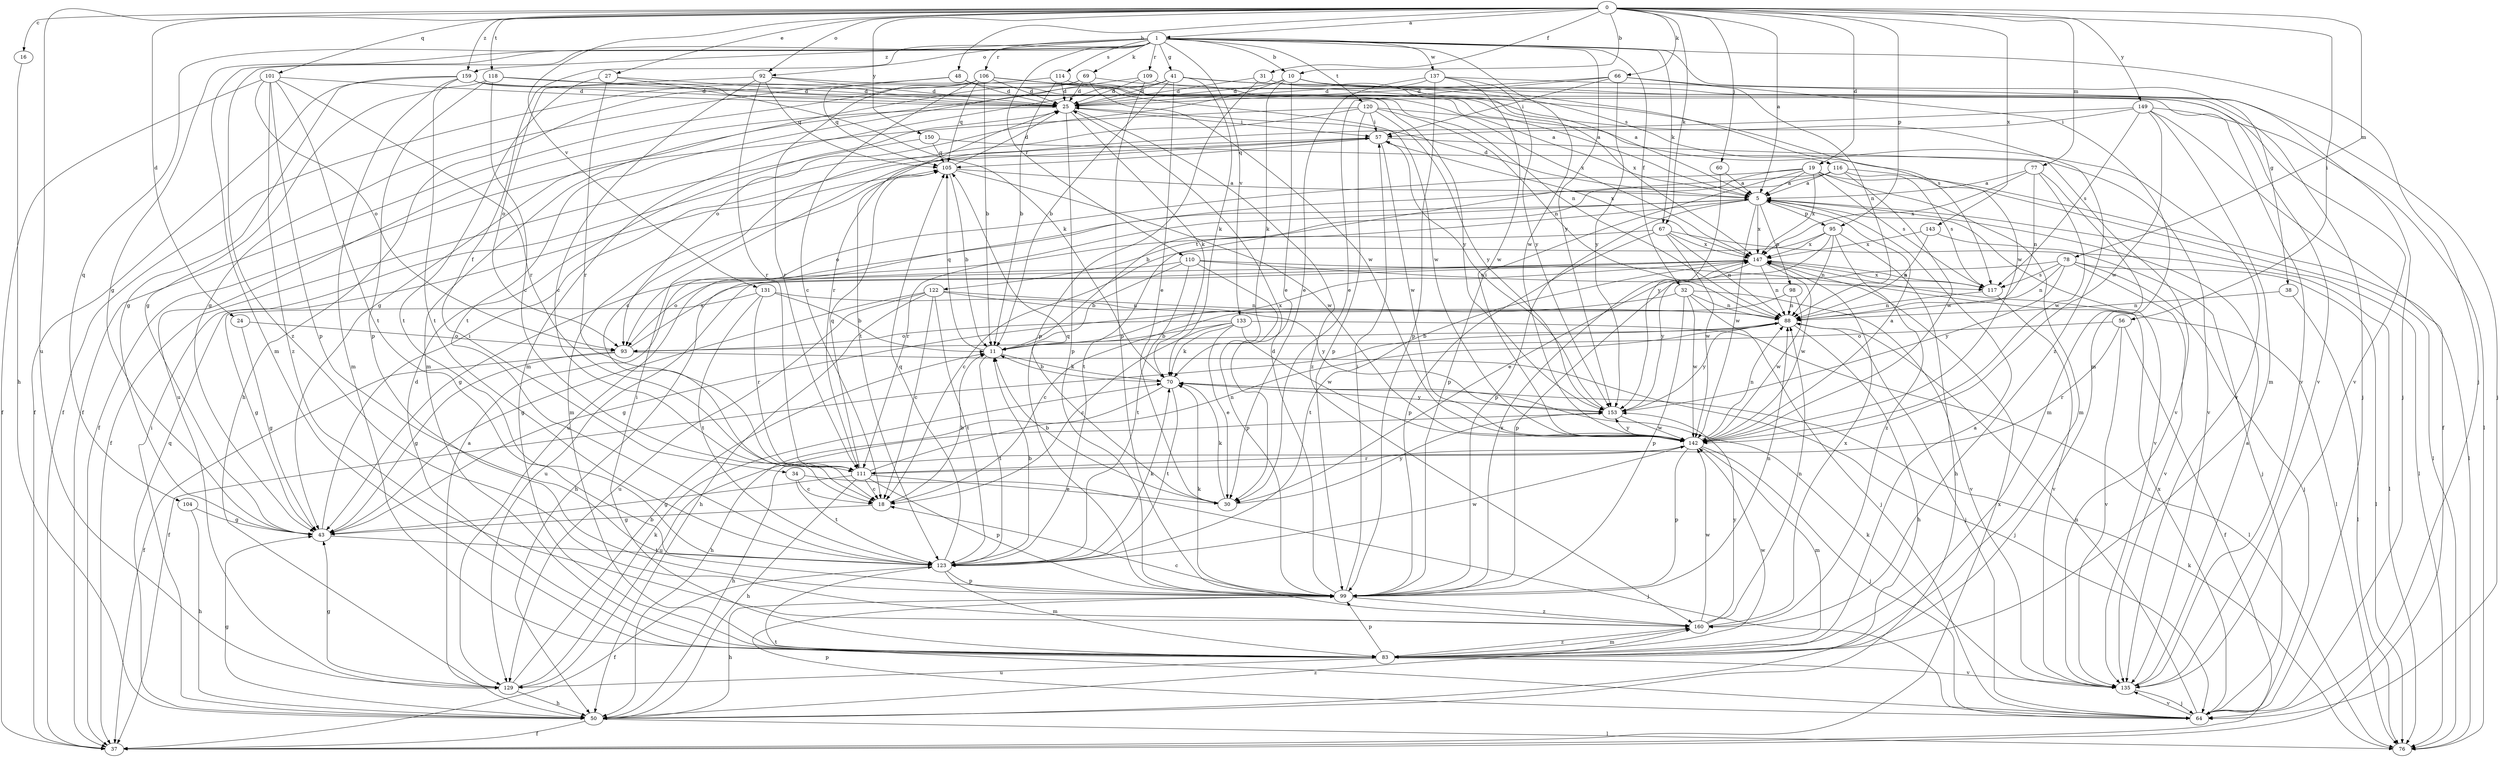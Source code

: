 strict digraph  {
0;
1;
5;
10;
11;
16;
18;
19;
24;
25;
27;
30;
31;
32;
34;
37;
38;
41;
43;
48;
50;
56;
57;
60;
64;
66;
67;
69;
70;
76;
77;
78;
83;
88;
92;
93;
95;
98;
99;
101;
104;
105;
106;
109;
110;
111;
114;
116;
117;
118;
120;
122;
123;
129;
131;
133;
135;
137;
142;
143;
147;
149;
150;
153;
159;
160;
0 -> 1  [label=a];
0 -> 5  [label=a];
0 -> 10  [label=b];
0 -> 16  [label=c];
0 -> 19  [label=d];
0 -> 24  [label=d];
0 -> 27  [label=e];
0 -> 31  [label=f];
0 -> 48  [label=h];
0 -> 56  [label=i];
0 -> 60  [label=j];
0 -> 66  [label=k];
0 -> 67  [label=k];
0 -> 77  [label=m];
0 -> 78  [label=m];
0 -> 92  [label=o];
0 -> 95  [label=p];
0 -> 101  [label=q];
0 -> 118  [label=t];
0 -> 129  [label=u];
0 -> 131  [label=v];
0 -> 143  [label=x];
0 -> 149  [label=y];
0 -> 150  [label=y];
0 -> 159  [label=z];
1 -> 10  [label=b];
1 -> 32  [label=f];
1 -> 34  [label=f];
1 -> 38  [label=g];
1 -> 41  [label=g];
1 -> 43  [label=g];
1 -> 64  [label=j];
1 -> 67  [label=k];
1 -> 69  [label=k];
1 -> 83  [label=m];
1 -> 92  [label=o];
1 -> 104  [label=q];
1 -> 106  [label=r];
1 -> 109  [label=r];
1 -> 110  [label=r];
1 -> 114  [label=s];
1 -> 120  [label=t];
1 -> 133  [label=v];
1 -> 137  [label=w];
1 -> 142  [label=w];
1 -> 153  [label=y];
1 -> 159  [label=z];
1 -> 160  [label=z];
5 -> 25  [label=d];
5 -> 76  [label=l];
5 -> 95  [label=p];
5 -> 98  [label=p];
5 -> 99  [label=p];
5 -> 111  [label=r];
5 -> 122  [label=t];
5 -> 135  [label=v];
5 -> 142  [label=w];
5 -> 147  [label=x];
10 -> 25  [label=d];
10 -> 30  [label=e];
10 -> 64  [label=j];
10 -> 70  [label=k];
10 -> 93  [label=o];
10 -> 116  [label=s];
10 -> 142  [label=w];
11 -> 70  [label=k];
11 -> 105  [label=q];
11 -> 123  [label=t];
11 -> 147  [label=x];
16 -> 50  [label=h];
18 -> 11  [label=b];
18 -> 43  [label=g];
19 -> 5  [label=a];
19 -> 76  [label=l];
19 -> 83  [label=m];
19 -> 93  [label=o];
19 -> 99  [label=p];
19 -> 117  [label=s];
19 -> 123  [label=t];
19 -> 147  [label=x];
24 -> 43  [label=g];
24 -> 93  [label=o];
25 -> 57  [label=i];
25 -> 70  [label=k];
25 -> 99  [label=p];
25 -> 123  [label=t];
25 -> 129  [label=u];
25 -> 160  [label=z];
27 -> 25  [label=d];
27 -> 70  [label=k];
27 -> 111  [label=r];
27 -> 123  [label=t];
30 -> 11  [label=b];
30 -> 70  [label=k];
30 -> 105  [label=q];
30 -> 153  [label=y];
31 -> 5  [label=a];
31 -> 25  [label=d];
31 -> 99  [label=p];
32 -> 43  [label=g];
32 -> 64  [label=j];
32 -> 88  [label=n];
32 -> 99  [label=p];
32 -> 135  [label=v];
32 -> 142  [label=w];
34 -> 18  [label=c];
34 -> 64  [label=j];
34 -> 123  [label=t];
37 -> 147  [label=x];
38 -> 76  [label=l];
38 -> 88  [label=n];
41 -> 11  [label=b];
41 -> 25  [label=d];
41 -> 30  [label=e];
41 -> 43  [label=g];
41 -> 64  [label=j];
41 -> 70  [label=k];
41 -> 83  [label=m];
41 -> 117  [label=s];
43 -> 57  [label=i];
43 -> 123  [label=t];
48 -> 5  [label=a];
48 -> 25  [label=d];
48 -> 37  [label=f];
48 -> 105  [label=q];
50 -> 37  [label=f];
50 -> 43  [label=g];
50 -> 57  [label=i];
50 -> 76  [label=l];
50 -> 105  [label=q];
50 -> 160  [label=z];
56 -> 37  [label=f];
56 -> 93  [label=o];
56 -> 111  [label=r];
56 -> 135  [label=v];
57 -> 105  [label=q];
57 -> 135  [label=v];
57 -> 142  [label=w];
57 -> 147  [label=x];
60 -> 5  [label=a];
60 -> 153  [label=y];
64 -> 88  [label=n];
64 -> 99  [label=p];
64 -> 123  [label=t];
64 -> 135  [label=v];
64 -> 147  [label=x];
66 -> 25  [label=d];
66 -> 30  [label=e];
66 -> 57  [label=i];
66 -> 83  [label=m];
66 -> 88  [label=n];
66 -> 153  [label=y];
67 -> 43  [label=g];
67 -> 76  [label=l];
67 -> 88  [label=n];
67 -> 99  [label=p];
67 -> 142  [label=w];
67 -> 147  [label=x];
69 -> 25  [label=d];
69 -> 37  [label=f];
69 -> 83  [label=m];
69 -> 142  [label=w];
69 -> 147  [label=x];
70 -> 11  [label=b];
70 -> 50  [label=h];
70 -> 123  [label=t];
70 -> 153  [label=y];
76 -> 70  [label=k];
77 -> 5  [label=a];
77 -> 83  [label=m];
77 -> 88  [label=n];
77 -> 142  [label=w];
77 -> 147  [label=x];
78 -> 64  [label=j];
78 -> 76  [label=l];
78 -> 88  [label=n];
78 -> 99  [label=p];
78 -> 117  [label=s];
78 -> 135  [label=v];
78 -> 153  [label=y];
83 -> 5  [label=a];
83 -> 25  [label=d];
83 -> 57  [label=i];
83 -> 99  [label=p];
83 -> 129  [label=u];
83 -> 135  [label=v];
83 -> 142  [label=w];
83 -> 160  [label=z];
88 -> 11  [label=b];
88 -> 37  [label=f];
88 -> 50  [label=h];
88 -> 64  [label=j];
88 -> 153  [label=y];
92 -> 18  [label=c];
92 -> 25  [label=d];
92 -> 93  [label=o];
92 -> 105  [label=q];
92 -> 111  [label=r];
92 -> 135  [label=v];
93 -> 37  [label=f];
93 -> 43  [label=g];
93 -> 64  [label=j];
93 -> 147  [label=x];
95 -> 18  [label=c];
95 -> 30  [label=e];
95 -> 50  [label=h];
95 -> 88  [label=n];
95 -> 147  [label=x];
95 -> 160  [label=z];
98 -> 18  [label=c];
98 -> 88  [label=n];
98 -> 142  [label=w];
99 -> 25  [label=d];
99 -> 50  [label=h];
99 -> 57  [label=i];
99 -> 70  [label=k];
99 -> 88  [label=n];
99 -> 147  [label=x];
99 -> 160  [label=z];
101 -> 25  [label=d];
101 -> 37  [label=f];
101 -> 93  [label=o];
101 -> 99  [label=p];
101 -> 111  [label=r];
101 -> 123  [label=t];
101 -> 160  [label=z];
104 -> 43  [label=g];
104 -> 50  [label=h];
105 -> 5  [label=a];
105 -> 11  [label=b];
105 -> 25  [label=d];
105 -> 83  [label=m];
105 -> 142  [label=w];
106 -> 5  [label=a];
106 -> 11  [label=b];
106 -> 18  [label=c];
106 -> 25  [label=d];
106 -> 50  [label=h];
106 -> 105  [label=q];
106 -> 111  [label=r];
106 -> 135  [label=v];
106 -> 142  [label=w];
109 -> 25  [label=d];
109 -> 99  [label=p];
109 -> 123  [label=t];
109 -> 160  [label=z];
110 -> 11  [label=b];
110 -> 50  [label=h];
110 -> 76  [label=l];
110 -> 99  [label=p];
110 -> 117  [label=s];
110 -> 123  [label=t];
111 -> 18  [label=c];
111 -> 30  [label=e];
111 -> 43  [label=g];
111 -> 50  [label=h];
111 -> 88  [label=n];
111 -> 99  [label=p];
111 -> 105  [label=q];
114 -> 11  [label=b];
114 -> 25  [label=d];
114 -> 43  [label=g];
114 -> 135  [label=v];
116 -> 5  [label=a];
116 -> 11  [label=b];
116 -> 76  [label=l];
116 -> 117  [label=s];
116 -> 129  [label=u];
116 -> 142  [label=w];
117 -> 88  [label=n];
117 -> 135  [label=v];
117 -> 147  [label=x];
118 -> 18  [label=c];
118 -> 25  [label=d];
118 -> 43  [label=g];
118 -> 99  [label=p];
118 -> 147  [label=x];
120 -> 18  [label=c];
120 -> 37  [label=f];
120 -> 57  [label=i];
120 -> 88  [label=n];
120 -> 99  [label=p];
120 -> 135  [label=v];
120 -> 153  [label=y];
122 -> 18  [label=c];
122 -> 43  [label=g];
122 -> 50  [label=h];
122 -> 88  [label=n];
122 -> 123  [label=t];
122 -> 129  [label=u];
122 -> 153  [label=y];
123 -> 11  [label=b];
123 -> 37  [label=f];
123 -> 70  [label=k];
123 -> 83  [label=m];
123 -> 99  [label=p];
123 -> 105  [label=q];
123 -> 142  [label=w];
129 -> 5  [label=a];
129 -> 11  [label=b];
129 -> 43  [label=g];
129 -> 50  [label=h];
129 -> 70  [label=k];
131 -> 11  [label=b];
131 -> 43  [label=g];
131 -> 88  [label=n];
131 -> 111  [label=r];
131 -> 123  [label=t];
133 -> 11  [label=b];
133 -> 18  [label=c];
133 -> 30  [label=e];
133 -> 70  [label=k];
133 -> 76  [label=l];
133 -> 93  [label=o];
133 -> 142  [label=w];
135 -> 5  [label=a];
135 -> 64  [label=j];
135 -> 70  [label=k];
137 -> 25  [label=d];
137 -> 30  [label=e];
137 -> 64  [label=j];
137 -> 99  [label=p];
137 -> 142  [label=w];
137 -> 153  [label=y];
142 -> 5  [label=a];
142 -> 50  [label=h];
142 -> 64  [label=j];
142 -> 83  [label=m];
142 -> 88  [label=n];
142 -> 99  [label=p];
142 -> 111  [label=r];
142 -> 153  [label=y];
143 -> 64  [label=j];
143 -> 88  [label=n];
143 -> 147  [label=x];
147 -> 88  [label=n];
147 -> 93  [label=o];
147 -> 117  [label=s];
147 -> 123  [label=t];
147 -> 129  [label=u];
147 -> 142  [label=w];
147 -> 153  [label=y];
149 -> 37  [label=f];
149 -> 57  [label=i];
149 -> 76  [label=l];
149 -> 83  [label=m];
149 -> 111  [label=r];
149 -> 117  [label=s];
149 -> 142  [label=w];
150 -> 37  [label=f];
150 -> 105  [label=q];
150 -> 135  [label=v];
153 -> 57  [label=i];
153 -> 129  [label=u];
153 -> 142  [label=w];
159 -> 25  [label=d];
159 -> 37  [label=f];
159 -> 43  [label=g];
159 -> 83  [label=m];
159 -> 88  [label=n];
159 -> 123  [label=t];
159 -> 153  [label=y];
160 -> 18  [label=c];
160 -> 83  [label=m];
160 -> 88  [label=n];
160 -> 142  [label=w];
160 -> 147  [label=x];
160 -> 153  [label=y];
}
